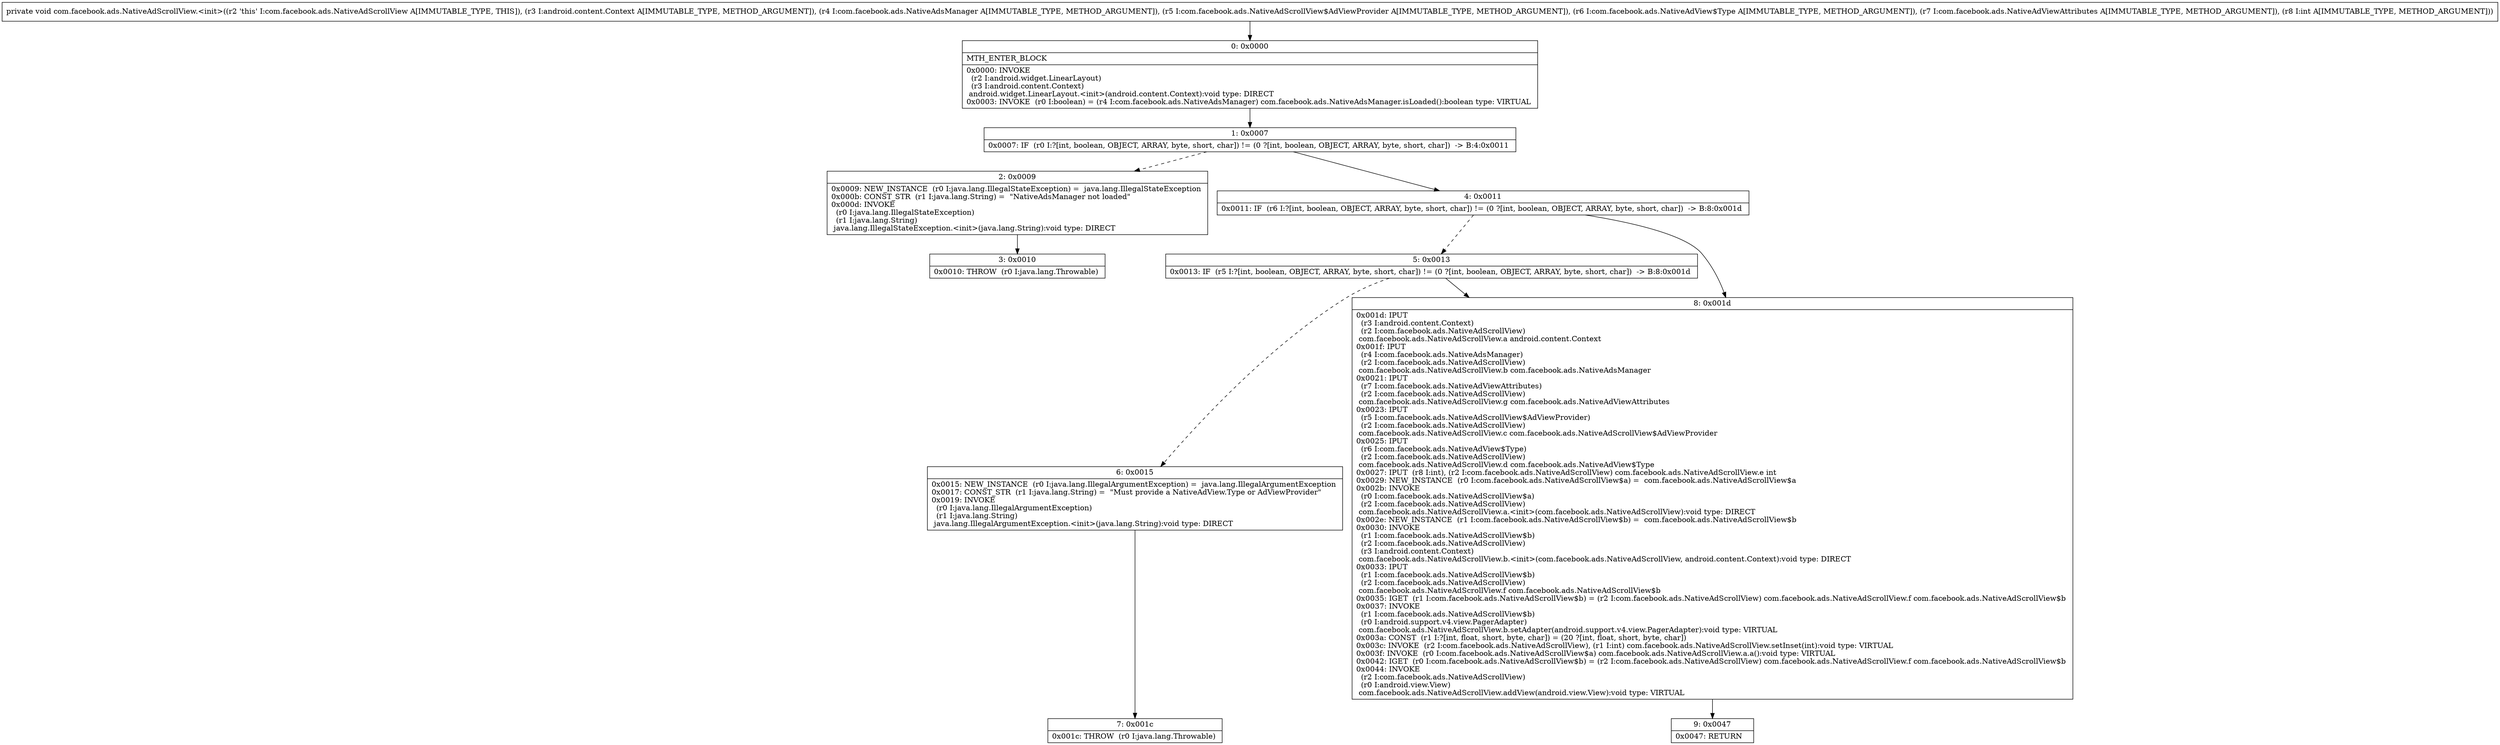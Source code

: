 digraph "CFG forcom.facebook.ads.NativeAdScrollView.\<init\>(Landroid\/content\/Context;Lcom\/facebook\/ads\/NativeAdsManager;Lcom\/facebook\/ads\/NativeAdScrollView$AdViewProvider;Lcom\/facebook\/ads\/NativeAdView$Type;Lcom\/facebook\/ads\/NativeAdViewAttributes;I)V" {
Node_0 [shape=record,label="{0\:\ 0x0000|MTH_ENTER_BLOCK\l|0x0000: INVOKE  \l  (r2 I:android.widget.LinearLayout)\l  (r3 I:android.content.Context)\l android.widget.LinearLayout.\<init\>(android.content.Context):void type: DIRECT \l0x0003: INVOKE  (r0 I:boolean) = (r4 I:com.facebook.ads.NativeAdsManager) com.facebook.ads.NativeAdsManager.isLoaded():boolean type: VIRTUAL \l}"];
Node_1 [shape=record,label="{1\:\ 0x0007|0x0007: IF  (r0 I:?[int, boolean, OBJECT, ARRAY, byte, short, char]) != (0 ?[int, boolean, OBJECT, ARRAY, byte, short, char])  \-\> B:4:0x0011 \l}"];
Node_2 [shape=record,label="{2\:\ 0x0009|0x0009: NEW_INSTANCE  (r0 I:java.lang.IllegalStateException) =  java.lang.IllegalStateException \l0x000b: CONST_STR  (r1 I:java.lang.String) =  \"NativeAdsManager not loaded\" \l0x000d: INVOKE  \l  (r0 I:java.lang.IllegalStateException)\l  (r1 I:java.lang.String)\l java.lang.IllegalStateException.\<init\>(java.lang.String):void type: DIRECT \l}"];
Node_3 [shape=record,label="{3\:\ 0x0010|0x0010: THROW  (r0 I:java.lang.Throwable) \l}"];
Node_4 [shape=record,label="{4\:\ 0x0011|0x0011: IF  (r6 I:?[int, boolean, OBJECT, ARRAY, byte, short, char]) != (0 ?[int, boolean, OBJECT, ARRAY, byte, short, char])  \-\> B:8:0x001d \l}"];
Node_5 [shape=record,label="{5\:\ 0x0013|0x0013: IF  (r5 I:?[int, boolean, OBJECT, ARRAY, byte, short, char]) != (0 ?[int, boolean, OBJECT, ARRAY, byte, short, char])  \-\> B:8:0x001d \l}"];
Node_6 [shape=record,label="{6\:\ 0x0015|0x0015: NEW_INSTANCE  (r0 I:java.lang.IllegalArgumentException) =  java.lang.IllegalArgumentException \l0x0017: CONST_STR  (r1 I:java.lang.String) =  \"Must provide a NativeAdView.Type or AdViewProvider\" \l0x0019: INVOKE  \l  (r0 I:java.lang.IllegalArgumentException)\l  (r1 I:java.lang.String)\l java.lang.IllegalArgumentException.\<init\>(java.lang.String):void type: DIRECT \l}"];
Node_7 [shape=record,label="{7\:\ 0x001c|0x001c: THROW  (r0 I:java.lang.Throwable) \l}"];
Node_8 [shape=record,label="{8\:\ 0x001d|0x001d: IPUT  \l  (r3 I:android.content.Context)\l  (r2 I:com.facebook.ads.NativeAdScrollView)\l com.facebook.ads.NativeAdScrollView.a android.content.Context \l0x001f: IPUT  \l  (r4 I:com.facebook.ads.NativeAdsManager)\l  (r2 I:com.facebook.ads.NativeAdScrollView)\l com.facebook.ads.NativeAdScrollView.b com.facebook.ads.NativeAdsManager \l0x0021: IPUT  \l  (r7 I:com.facebook.ads.NativeAdViewAttributes)\l  (r2 I:com.facebook.ads.NativeAdScrollView)\l com.facebook.ads.NativeAdScrollView.g com.facebook.ads.NativeAdViewAttributes \l0x0023: IPUT  \l  (r5 I:com.facebook.ads.NativeAdScrollView$AdViewProvider)\l  (r2 I:com.facebook.ads.NativeAdScrollView)\l com.facebook.ads.NativeAdScrollView.c com.facebook.ads.NativeAdScrollView$AdViewProvider \l0x0025: IPUT  \l  (r6 I:com.facebook.ads.NativeAdView$Type)\l  (r2 I:com.facebook.ads.NativeAdScrollView)\l com.facebook.ads.NativeAdScrollView.d com.facebook.ads.NativeAdView$Type \l0x0027: IPUT  (r8 I:int), (r2 I:com.facebook.ads.NativeAdScrollView) com.facebook.ads.NativeAdScrollView.e int \l0x0029: NEW_INSTANCE  (r0 I:com.facebook.ads.NativeAdScrollView$a) =  com.facebook.ads.NativeAdScrollView$a \l0x002b: INVOKE  \l  (r0 I:com.facebook.ads.NativeAdScrollView$a)\l  (r2 I:com.facebook.ads.NativeAdScrollView)\l com.facebook.ads.NativeAdScrollView.a.\<init\>(com.facebook.ads.NativeAdScrollView):void type: DIRECT \l0x002e: NEW_INSTANCE  (r1 I:com.facebook.ads.NativeAdScrollView$b) =  com.facebook.ads.NativeAdScrollView$b \l0x0030: INVOKE  \l  (r1 I:com.facebook.ads.NativeAdScrollView$b)\l  (r2 I:com.facebook.ads.NativeAdScrollView)\l  (r3 I:android.content.Context)\l com.facebook.ads.NativeAdScrollView.b.\<init\>(com.facebook.ads.NativeAdScrollView, android.content.Context):void type: DIRECT \l0x0033: IPUT  \l  (r1 I:com.facebook.ads.NativeAdScrollView$b)\l  (r2 I:com.facebook.ads.NativeAdScrollView)\l com.facebook.ads.NativeAdScrollView.f com.facebook.ads.NativeAdScrollView$b \l0x0035: IGET  (r1 I:com.facebook.ads.NativeAdScrollView$b) = (r2 I:com.facebook.ads.NativeAdScrollView) com.facebook.ads.NativeAdScrollView.f com.facebook.ads.NativeAdScrollView$b \l0x0037: INVOKE  \l  (r1 I:com.facebook.ads.NativeAdScrollView$b)\l  (r0 I:android.support.v4.view.PagerAdapter)\l com.facebook.ads.NativeAdScrollView.b.setAdapter(android.support.v4.view.PagerAdapter):void type: VIRTUAL \l0x003a: CONST  (r1 I:?[int, float, short, byte, char]) = (20 ?[int, float, short, byte, char]) \l0x003c: INVOKE  (r2 I:com.facebook.ads.NativeAdScrollView), (r1 I:int) com.facebook.ads.NativeAdScrollView.setInset(int):void type: VIRTUAL \l0x003f: INVOKE  (r0 I:com.facebook.ads.NativeAdScrollView$a) com.facebook.ads.NativeAdScrollView.a.a():void type: VIRTUAL \l0x0042: IGET  (r0 I:com.facebook.ads.NativeAdScrollView$b) = (r2 I:com.facebook.ads.NativeAdScrollView) com.facebook.ads.NativeAdScrollView.f com.facebook.ads.NativeAdScrollView$b \l0x0044: INVOKE  \l  (r2 I:com.facebook.ads.NativeAdScrollView)\l  (r0 I:android.view.View)\l com.facebook.ads.NativeAdScrollView.addView(android.view.View):void type: VIRTUAL \l}"];
Node_9 [shape=record,label="{9\:\ 0x0047|0x0047: RETURN   \l}"];
MethodNode[shape=record,label="{private void com.facebook.ads.NativeAdScrollView.\<init\>((r2 'this' I:com.facebook.ads.NativeAdScrollView A[IMMUTABLE_TYPE, THIS]), (r3 I:android.content.Context A[IMMUTABLE_TYPE, METHOD_ARGUMENT]), (r4 I:com.facebook.ads.NativeAdsManager A[IMMUTABLE_TYPE, METHOD_ARGUMENT]), (r5 I:com.facebook.ads.NativeAdScrollView$AdViewProvider A[IMMUTABLE_TYPE, METHOD_ARGUMENT]), (r6 I:com.facebook.ads.NativeAdView$Type A[IMMUTABLE_TYPE, METHOD_ARGUMENT]), (r7 I:com.facebook.ads.NativeAdViewAttributes A[IMMUTABLE_TYPE, METHOD_ARGUMENT]), (r8 I:int A[IMMUTABLE_TYPE, METHOD_ARGUMENT])) }"];
MethodNode -> Node_0;
Node_0 -> Node_1;
Node_1 -> Node_2[style=dashed];
Node_1 -> Node_4;
Node_2 -> Node_3;
Node_4 -> Node_5[style=dashed];
Node_4 -> Node_8;
Node_5 -> Node_6[style=dashed];
Node_5 -> Node_8;
Node_6 -> Node_7;
Node_8 -> Node_9;
}

